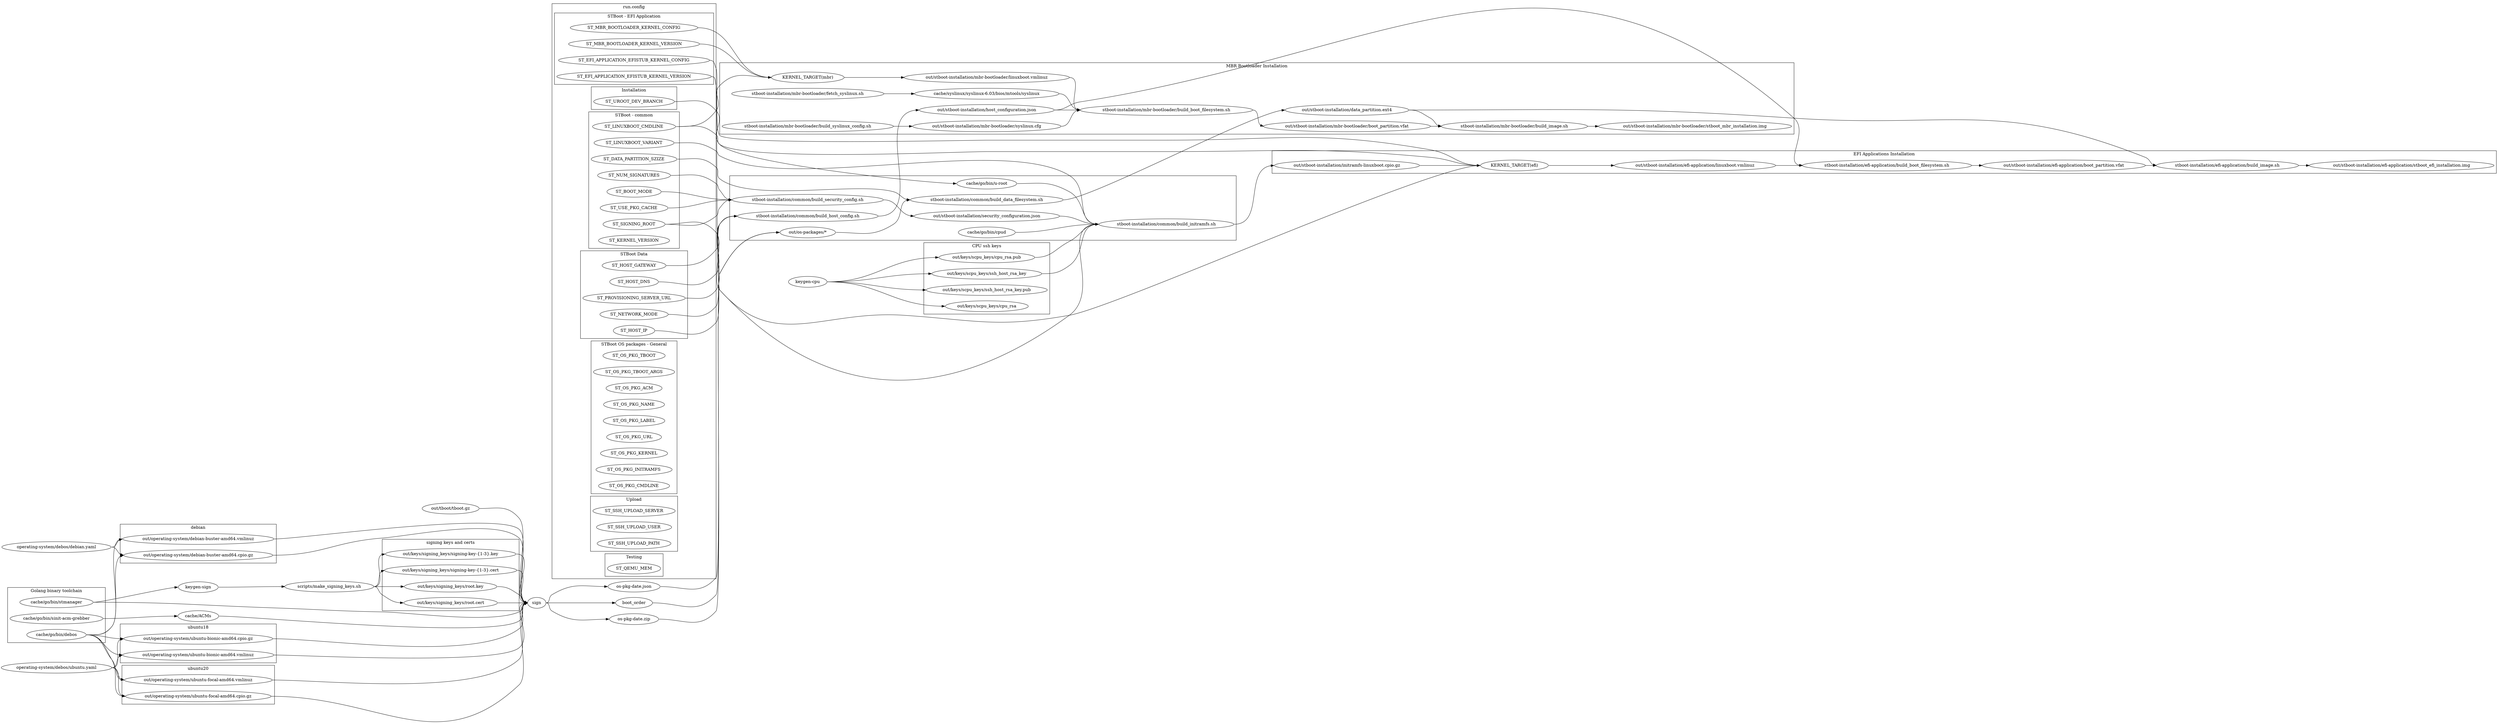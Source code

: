 digraph targets {

  rankdir=LR
  //ranksep=3
  //nodesep="1"
  //constraint=false
  edge [headport="w" tailport="e"]
  
  // TARGETS
  //
  // stboot-installation/mbr-bootloader/makefile
  subgraph cluster_mbr {
    label = "MBR Bootloader Installation"
    mbr_image [label="out/stboot-installation/mbr-bootloader/stboot_mbr_installation.img"]
    mbr_boot_partition [label="out/stboot-installation/mbr-bootloader/boot_partition.vfat"]
    mbr_kernel [label="out/stboot-installation/mbr-bootloader/linuxboot.vmlinuz"]
    syslinux [label="cache/syslinux/syslinux-6.03/bios/mtools/syslinux"]
    syslinux_config [label="out/stboot-installation/mbr-bootloader/syslinux.cfg"]
  }
  // stboot-installation/efi-application/makefile
  subgraph cluster_efi {
    label = "EFI Applications Installation"
    efi_image [label="out/stboot-installation/efi-application/stboot_efi_installation.img"]
    efi_boot_partition [label="out/stboot-installation/efi-application/boot_partition.vfat"]
    efi_kernel [label="out/stboot-installation/efi-application/linuxboot.vmlinuz"]
  }
  // stboot-installation/common/makefile
  subgraph cluster_common {
    data_partition [label="out/stboot-installation/data_partition.ext4"]
    initramfs [label="out/stboot-installation/initramfs-linuxboot.cpio.gz"]
    host_config [label="out/stboot-installation/host_configuration.json"]
    security_config [label="out/stboot-installation/security_configuration.json"]
    os_out [label="out/os-packages/*"]
  }
  // operating-system/makefile
  tboot [label="out/tboot/tboot.gz"]
  acm [label="cache/ACMs"]
  // operation-system/debos/makefile
  debian_kernel [label="out/operating-system/debian-buster-amd64.vmlinuz"]
  debian_initramfs [label="out/operating-system/debian-buster-amd64.cpio.gz"]
  debian_recipe [label="operating-system/debos/debian.yaml"]
  ubuntu18_kernel [label="out/operating-system/ubuntu-bionic-amd64.vmlinuz"]
  ubuntu18_initramfs [label="out/operating-system/ubuntu-bionic-amd64.cpio.gz"]
  ubuntu20_kernel [label="out/operating-system/ubuntu-focal-amd64.vmlinuz"]
  ubuntu20_initramfs [label="out/operating-system/ubuntu-focal-amd64.cpio.gz"]
  ubuntu_recipe [label="operating-system/debos/ubuntu.yaml"]
  // modules/go.mk
  subgraph cluster_golang {
    label = "Golang binary toolchain"
    debos [label="cache/go/bin/debos"]
    uroot [label="cache/go/bin/u-root"]
    stmanager [label="cache/go/bin/stmanager"]
    acmgrebber [label="cache/go/bin/sinit-acm-grebber"]
    //cpu [label="cache/go/bin/cpu"]
    cpud [label="cache/go/bin/cpud"]
  }
  // Makefile
  cpu_private_key [label="out/keys/scpu_keys/cpu_rsa"]
  cpu_public_key [label="out/keys/scpu_keys/cpu_rsa.pub"]
  ssh_private_key [label="out/keys/scpu_keys/ssh_host_rsa_key"]
  ssh_public_key [label="out/keys/scpu_keys/ssh_host_rsa_key.pub"]
  root_key [label="out/keys/signing_keys/root.key"]
  root_cert [label="out/keys/signing_keys/root.cert"]
  signing_keys [label="out/keys/signing_keys/signing-key-{1-3}.key"]
  signing_certs [label="out/keys/signing_keys/signing-key-{1-3}.cert"]
  boot_order 
  os_pkg_zip [label="os-pkg-date.zip"]
  os_pkg_manifest [label="os-pkg-date.json"]
  keygen_sign [label="keygen-sign"]
  keygen_cpu [label="keygen-cpu"]
  sign [label="sign"]
  //
  // SCRIPTS
  //
  // stboot-installation/mbr-bootloader/makefile
  subgraph cluster_mbr {
    mbr_build_image [label="stboot-installation/mbr-bootloader/build_image.sh"]
    mbr_build_boot_filesystem [label="stboot-installation/mbr-bootloader/build_boot_filesystem.sh"]
    fetch_syslinux [label="stboot-installation/mbr-bootloader/fetch_syslinux.sh"]
    build_syslinux_config [label="stboot-installation/mbr-bootloader/build_syslinux_config.sh"]
  }
  // stboot-installation/efi-application/makefile
  subgraph cluster_efi {
    efi_build_image [label="stboot-installation/efi-application/build_image.sh"]
    efi_build_boot_filesystem [label="stboot-installation/efi-application/build_boot_filesystem.sh"]
  }
  // stboot-installation/common/makefile
  subgraph cluster_common {
    build_data_filesystem [label="stboot-installation/common/build_data_filesystem.sh"]
    build_initramfs [label="stboot-installation/common/build_initramfs.sh"]
    build_host_config [label="stboot-installation/common/build_host_config.sh"]
    build_security_config [label="stboot-installation/common/build_security_config.sh"]
  }
  // Makefile
  make_signing_keys [label="scripts/make_signing_keys.sh"]
  //
  // GRAPHS
  //
  // stboot-installation/mbr-bootloader/makefile
  subgraph cluster_mbr {
    {mbr_boot_partition data_partition} -> mbr_build_image -> mbr_image
    {mbr_kernel syslinux_config host_config syslinux} -> mbr_build_boot_filesystem -> mbr_boot_partition
    {
      ST_LINUXBOOT_CMDLINE
      ST_MBR_BOOTLOADER_KERNEL_CONFIG
      ST_MBR_BOOTLOADER_KERNEL_VERSION
    } -> "KERNEL_TARGET(mbr)" -> mbr_kernel
    fetch_syslinux -> syslinux
    build_syslinux_config -> syslinux_config
  }
  // stboot-installation/efi-application/makefile
  subgraph cluster_efi {
    {efi_boot_partition data_partition} -> efi_build_image -> efi_image
    {efi_kernel host_config} -> efi_build_boot_filesystem -> efi_boot_partition
    {
      initramfs
      ST_LINUXBOOT_CMDLINE ST_EFI_APPLICATION_EFISTUB_KERNEL_VERSION ST_EFI_APPLICATION_EFISTUB_KERNEL_CONFIG
    } -> "KERNEL_TARGET(efi)" -> efi_kernel
  }
  // stboot-installation/common/makefile
  subgraph cluster_common {
    {
      os_out
      ST_DATA_PARTITION_SZIZE
    } -> build_data_filesystem -> data_partition
    {
      uroot
      security_config
      cpu_public_key ssh_private_key cpud
      ST_LINUXBOOT_VARIANT ST_SIGNING_ROOT
    } -> build_initramfs -> initramfs
    {
      ST_PROVISIONING_SERVER_URL ST_NETWORK_MODE ST_HOST_IP ST_HOST_GATEWAY ST_HOST_DNS
    } -> build_host_config -> host_config
    {
      ST_SIGNING_ROOT ST_NUM_SIGNATURES ST_BOOT_MODE ST_USE_PKG_CACHE
    } -> build_security_config -> security_config
  }
  // operation-system/debos/makefile
  {debos debian_recipe} -> { subgraph cluster_debian {
    label = "debian"
    debian_kernel debian_initramfs
  }}
  {debos ubuntu_recipe} -> { subgraph cluster_ubuntu18 {
    label = "ubuntu18"
    ubuntu18_kernel ubuntu18_initramfs
  }}
  {debos ubuntu_recipe} -> { subgraph cluster_ubuntu20 {
    label = "ubuntu20"
    ubuntu20_kernel ubuntu20_initramfs
  }}
  // modules/go.mk
  ST_UROOT_DEV_BRANCH -> uroot
  acmgrebber -> acm
  // Makefile
  {
    // config variables
    subgraph cluster_config {
      label = "run.config"
      subgraph cluster_config_installation {
        label = "Installation"
        ST_UROOT_DEV_BRANCH
      }
      subgraph cluster_config_data {
        label = "STBoot Data"
        ST_PROVISIONING_SERVER_URL
        ST_NETWORK_MODE
        ST_HOST_IP
        ST_HOST_GATEWAY
        ST_HOST_DNS
      }
      subgraph cluster_config_common {
        label = "STBoot - common"
        ST_LINUXBOOT_CMDLINE
        ST_LINUXBOOT_VARIANT
        ST_SIGNING_ROOT
        ST_NUM_SIGNATURES
        ST_BOOT_MODE
        ST_USE_PKG_CACHE
        ST_KERNEL_VERSION
        ST_DATA_PARTITION_SZIZE
      }
      subgraph cluster_config_mbr {
        label = "STBoot - MBR Bootloader"
	ST_MBR_BOOTLOADER_KERNEL_VERSION
        ST_MBR_BOOTLOADER_KERNEL_CONFIG
      }
      subgraph cluster_config_mbr {
        label = "STBoot - EFI Application"
        ST_EFI_APPLICATION_EFISTUB_KERNEL_VERSION
        ST_EFI_APPLICATION_EFISTUB_KERNEL_CONFIG
      }
      subgraph cluster_config_os {
        label = "STBoot OS packages - General"
        ST_OS_PKG_TBOOT
        ST_OS_PKG_TBOOT_ARGS
        ST_OS_PKG_ACM
        ST_OS_PKG_NAME
        ST_OS_PKG_LABEL
        ST_OS_PKG_URL
        ST_OS_PKG_KERNEL
        ST_OS_PKG_INITRAMFS
        ST_OS_PKG_CMDLINE
      }
      subgraph cluster_config_upload {
        label = "Upload"
        ST_SSH_UPLOAD_SERVER
        ST_SSH_UPLOAD_USER
        ST_SSH_UPLOAD_PATH
      }
      subgraph cluster_config_testing {
        label = "Testing"
        ST_QEMU_MEM
      }
    }
  }
  stmanager -> keygen_sign -> make_signing_keys -> { subgraph cluster_signkey {
    label = "signing keys and certs"
    root_key root_cert
    signing_keys signing_certs
  }}
  keygen_cpu -> { subgraph cluster_cpu_keys {
    label = "CPU ssh keys"
    cpu_private_key cpu_public_key
    ssh_private_key ssh_public_key
  }}
  {
    stmanager tboot acm
    root_key root_cert signing_keys signing_certs
    debian_kernel debian_initramfs
    ubuntu18_kernel ubuntu18_initramfs
    ubuntu20_kernel ubuntu20_initramfs
  } -> sign ->
  {
    boot_order
    os_pkg_zip
    os_pkg_manifest
  } -> os_out
}
